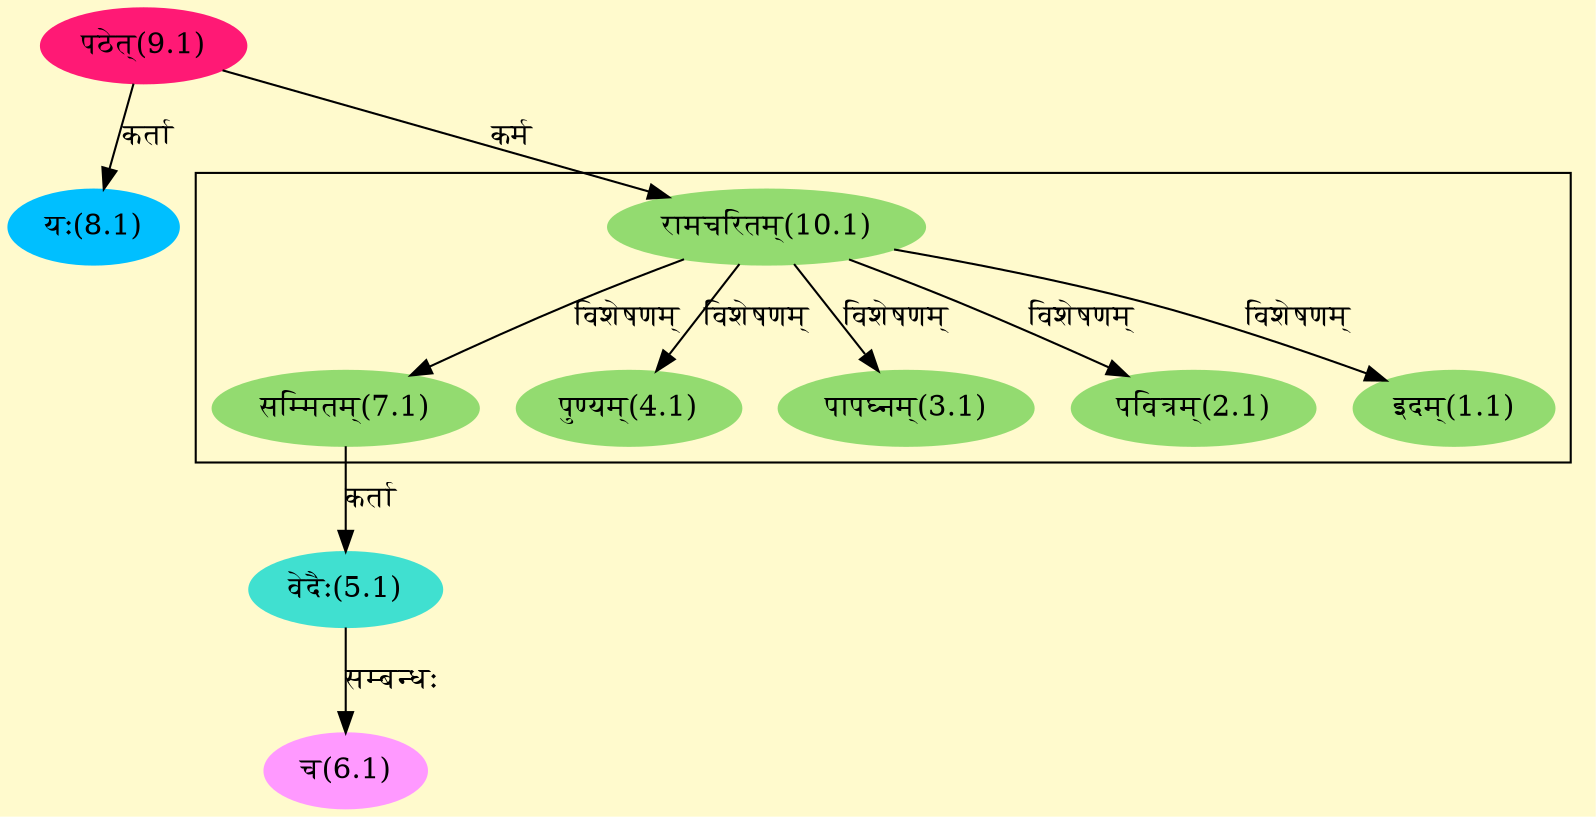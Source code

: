 digraph G{
rankdir=BT;
 compound=true;
 bgcolor="lemonchiffon1";

subgraph cluster_1{
Node1_1 [style=filled, color="#93DB70" label = "इदम्(1.1)"]
Node10_1 [style=filled, color="#93DB70" label = "रामचरितम्(10.1)"]
Node2_1 [style=filled, color="#93DB70" label = "पवित्रम्(2.1)"]
Node3_1 [style=filled, color="#93DB70" label = "पापघ्नम्(3.1)"]
Node4_1 [style=filled, color="#93DB70" label = "पुण्यम्(4.1)"]
Node7_1 [style=filled, color="#93DB70" label = "सम्मितम्(7.1)"]

}
Node5_1 [style=filled, color="#40E0D0" label = "वेदैः(5.1)"]
Node7_1 [style=filled, color="#93DB70" label = "सम्मितम्(7.1)"]
Node6_1 [style=filled, color="#FF99FF" label = "च(6.1)"]
Node8_1 [style=filled, color="#00BFFF" label = "यः(8.1)"]
Node9_1 [style=filled, color="#FF1975" label = "पठेत्(9.1)"]
Node [style=filled, color="" label = "()"]
Node10_1 [style=filled, color="#93DB70" label = "रामचरितम्(10.1)"]
/* Start of Relations section */

Node1_1 -> Node10_1 [  label="विशेषणम्"  dir="back" ]
Node2_1 -> Node10_1 [  label="विशेषणम्"  dir="back" ]
Node3_1 -> Node10_1 [  label="विशेषणम्"  dir="back" ]
Node4_1 -> Node10_1 [  label="विशेषणम्"  dir="back" ]
Node5_1 -> Node7_1 [  label="कर्ता"  dir="back" ]
Node6_1 -> Node5_1 [  label="सम्बन्धः"  dir="back" ]
Node7_1 -> Node10_1 [  label="विशेषणम्"  dir="back" ]
Node8_1 -> Node9_1 [  label="कर्ता"  dir="back" ]
Node10_1 -> Node9_1 [  label="कर्म"  dir="back" ]
}
